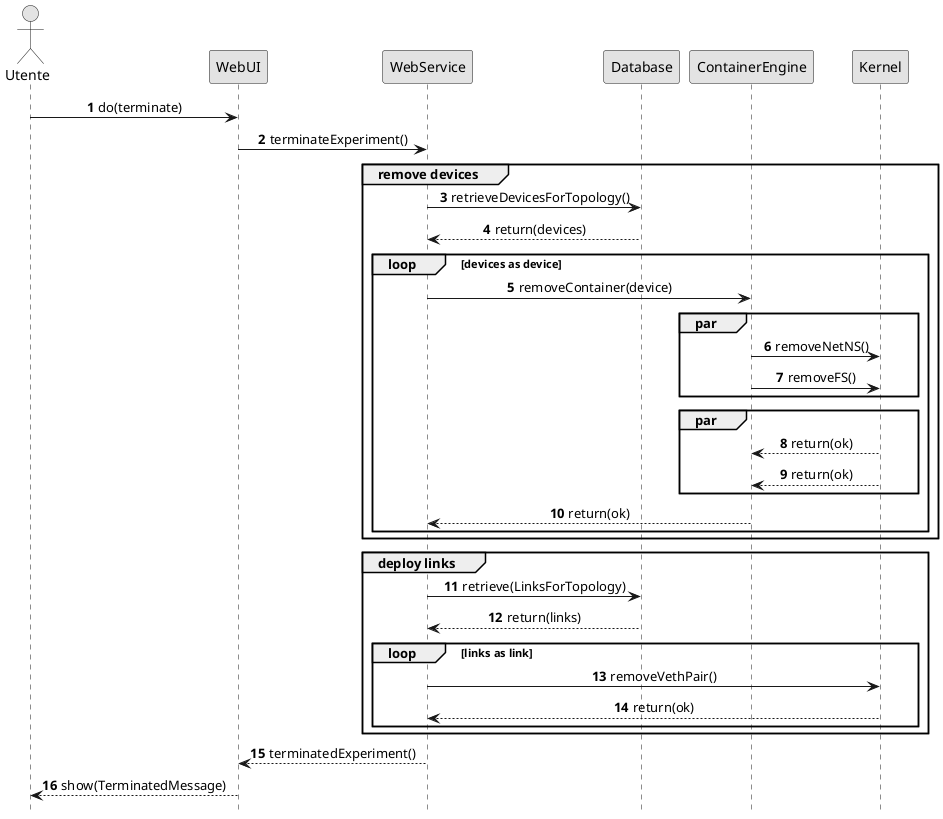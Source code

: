 
  ┌─┐
  ║"│
  └┬┘
  ┌┼┐
   │                       ┌─────┐                  ┌──────────┐                     ┌────────┐          ┌───────────────┐          ┌──────┐
  ┌┴┐                      │WebUI│                  │WebService│                     │Database│          │ContainerEngine│          │Kernel│
Utente                     └──┬──┘                  └────┬─────┘                     └───┬────┘          └───────┬───────┘          └──┬───┘
  │      1 do(terminate)      │                          │                               │                       │                     │
  │ ──────────────────────────>                          │                               │                       │                     │
  │                           │                          │                               │                       │                     │
  │                           │  2 terminateExperiment() │                               │                       │                     │
  │                           │ ─────────────────────────>                               │                       │                     │
  │                           │                          │                               │                       │                     │
  │                           │                          │                               │                       │                     │
  │                           │ ╔═════════════════╤══════╪═══════════════════════════════╪═══════════════════════╪═════════════════════╪═════════════════════════════════╗
  │                           │ ║ REMOVE DEVICES  │      │                               │                       │                     │                                 ║
  │                           │ ╟─────────────────┘      │ 3 retrieveDevicesForTopology()│                       │                     │                                 ║
  │                           │ ║                        │ ──────────────────────────────>                       │                     │                                 ║
  │                           │ ║                        │                               │                       │                     │                                 ║
  │                           │ ║                        │       4 return(devices)       │                       │                     │                                 ║
  │                           │ ║                        │ <─ ─ ─ ─ ─ ─ ─ ─ ─ ─ ─ ─ ─ ─ ─                        │                     │                                 ║
  │                           │ ║                        │                               │                       │                     │                                 ║
  │                           │ ║                        │                               │                       │                     │                                 ║
  │                           │ ║         ╔═══════╤══════╪═══════════════════════════════╪═══════════════════════╪═════════════════════╪═══════════════════════╗         ║
  │                           │ ║         ║ LOOP  │  devices as device                   │                       │                     │                       ║         ║
  │                           │ ║         ╟───────┘      │                               │                       │                     │                       ║         ║
  │                           │ ║         ║              │               5 removeContainer(device)               │                     │                       ║         ║
  │                           │ ║         ║              │ ─────────────────────────────────────────────────────>│                     │                       ║         ║
  │                           │ ║         ║              │                               │                       │                     │                       ║         ║
  │                           │ ║         ║              │                               │                       │                     │                       ║         ║
  │                           │ ║         ║              │                               │     ╔══════╤══════════╪═════════════════════╪═════════════╗         ║         ║
  │                           │ ║         ║              │                               │     ║ PAR  │          │                     │             ║         ║         ║
  │                           │ ║         ║              │                               │     ╟──────┘          │  6 removeNetNS()    │             ║         ║         ║
  │                           │ ║         ║              │                               │     ║                 │────────────────────>│             ║         ║         ║
  │                           │ ║         ║              │                               │     ║                 │                     │             ║         ║         ║
  │                           │ ║         ║              │                               │     ║                 │    7 removeFS()     │             ║         ║         ║
  │                           │ ║         ║              │                               │     ║                 │────────────────────>│             ║         ║         ║
  │                           │ ║         ║              │                               │     ╚═════════════════╪═════════════════════╪═════════════╝         ║         ║
  │                           │ ║         ║              │                               │                       │                     │                       ║         ║
  │                           │ ║         ║              │                               │                       │                     │                       ║         ║
  │                           │ ║         ║              │                               │     ╔══════╤══════════╪═════════════════════╪═════════════╗         ║         ║
  │                           │ ║         ║              │                               │     ║ PAR  │          │                     │             ║         ║         ║
  │                           │ ║         ║              │                               │     ╟──────┘          │    8 return(ok)     │             ║         ║         ║
  │                           │ ║         ║              │                               │     ║                 │<─ ─ ─ ─ ─ ─ ─ ─ ─ ─ │             ║         ║         ║
  │                           │ ║         ║              │                               │     ║                 │                     │             ║         ║         ║
  │                           │ ║         ║              │                               │     ║                 │    9 return(ok)     │             ║         ║         ║
  │                           │ ║         ║              │                               │     ║                 │<─ ─ ─ ─ ─ ─ ─ ─ ─ ─ │             ║         ║         ║
  │                           │ ║         ║              │                               │     ╚═════════════════╪═════════════════════╪═════════════╝         ║         ║
  │                           │ ║         ║              │                               │                       │                     │                       ║         ║
  │                           │ ║         ║              │                     10 return(ok)                     │                     │                       ║         ║
  │                           │ ║         ║              │ <─ ─ ─ ─ ─ ─ ─ ─ ─ ─ ─ ─ ─ ─ ─ ─ ─ ─ ─ ─ ─ ─ ─ ─ ─ ─ ─│                     │                       ║         ║
  │                           │ ║         ╚══════════════╪═══════════════════════════════╪═══════════════════════╪═════════════════════╪═══════════════════════╝         ║
  │                           │ ╚════════════════════════╪═══════════════════════════════╪═══════════════════════╪═════════════════════╪═════════════════════════════════╝
  │                           │                          │                               │                       │                     │
  │                           │                          │                               │                       │                     │
  │                           │ ╔═══════════════╤════════╪═══════════════════════════════╪═══════════════════════╪═════════════════════╪═══════════════════════╗
  │                           │ ║ DEPLOY LINKS  │        │                               │                       │                     │                       ║
  │                           │ ╟───────────────┘        │ 11 retrieve(LinksForTopology) │                       │                     │                       ║
  │                           │ ║                        │ ──────────────────────────────>                       │                     │                       ║
  │                           │ ║                        │                               │                       │                     │                       ║
  │                           │ ║                        │        12 return(links)       │                       │                     │                       ║
  │                           │ ║                        │ <─ ─ ─ ─ ─ ─ ─ ─ ─ ─ ─ ─ ─ ─ ─                        │                     │                       ║
  │                           │ ║                        │                               │                       │                     │                       ║
  │                           │ ║                        │                               │                       │                     │                       ║
  │                           │ ║         ╔═══════╤══════╪═══════════════════════════════╪═══════════════════════╪═════════════════════╪═════════════╗         ║
  │                           │ ║         ║ LOOP  │  links as link                       │                       │                     │             ║         ║
  │                           │ ║         ╟───────┘      │                               │                       │                     │             ║         ║
  │                           │ ║         ║              │                             13 removeVethPair()       │                     │             ║         ║
  │                           │ ║         ║              │ ────────────────────────────────────────────────────────────────────────────>             ║         ║
  │                           │ ║         ║              │                               │                       │                     │             ║         ║
  │                           │ ║         ║              │                               │14 return(ok)          │                     │             ║         ║
  │                           │ ║         ║              │ <─ ─ ─ ─ ─ ─ ─ ─ ─ ─ ─ ─ ─ ─ ─ ─ ─ ─ ─ ─ ─ ─ ─ ─ ─ ─ ─ ─ ─ ─ ─ ─ ─ ─ ─ ─ ─ ─              ║         ║
  │                           │ ║         ╚══════════════╪═══════════════════════════════╪═══════════════════════╪═════════════════════╪═════════════╝         ║
  │                           │ ╚════════════════════════╪═══════════════════════════════╪═══════════════════════╪═════════════════════╪═══════════════════════╝
  │                           │                          │                               │                       │                     │
  │                           │ 15 terminatedExperiment()│                               │                       │                     │
  │                           │ <─ ─ ─ ─ ─ ─ ─ ─ ─ ─ ─ ─ ─                               │                       │                     │
  │                           │                          │                               │                       │                     │
  │ 16 show(TerminatedMessage)│                          │                               │                       │                     │
  │ <─ ─ ─ ─ ─ ─ ─ ─ ─ ─ ─ ─ ─                           │                               │                       │                     │
  │                           │                          │                               │                       │                     │

@startuml
hide footbox
autonumber

skinparam shadowing false
skinparam sequenceMessageAlign center
skinparam monochrome true


Actor Utente as u
participant WebUI as ui
participant WebService as ws
participant Database as d
participant ContainerEngine as c
participant Kernel as k

u->ui : do(terminate)
ui->ws : terminateExperiment()
group remove devices
ws->d : retrieveDevicesForTopology()
ws<--d: return(devices)
loop devices as device
    ws-> c : removeContainer(device)
    group par
    c -> k : removeNetNS()
    c -> k : removeFS()
    end
    group par
    c <-- k : return(ok)
    c <-- k : return(ok)
    end par
    ws<--c : return(ok)
end
end
group deploy links
ws->d: retrieve(LinksForTopology)
ws<--d : return(links)
loop links as link
    ws -> k : removeVethPair()
    k --> ws : return(ok)
end
end
ui <-- ws : terminatedExperiment()
u <-- ui : show(TerminatedMessage)
@enduml
